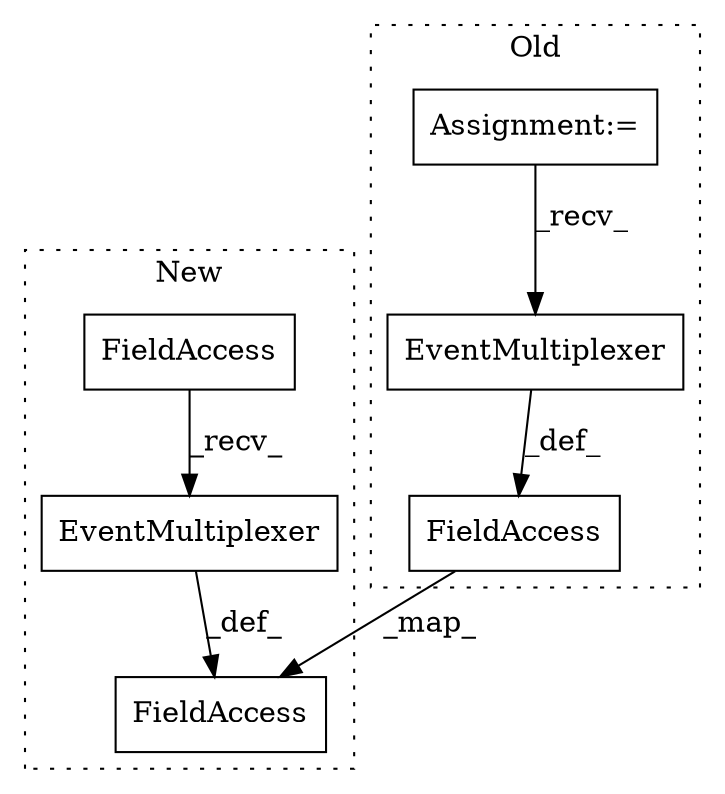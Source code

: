 digraph G {
subgraph cluster0 {
1 [label="EventMultiplexer" a="32" s="2849" l="18" shape="box"];
4 [label="Assignment:=" a="7" s="2398" l="17" shape="box"];
5 [label="FieldAccess" a="22" s="3010" l="11" shape="box"];
label = "Old";
style="dotted";
}
subgraph cluster1 {
2 [label="EventMultiplexer" a="32" s="2877" l="18" shape="box"];
3 [label="FieldAccess" a="22" s="2815" l="11" shape="box"];
6 [label="FieldAccess" a="22" s="3038" l="11" shape="box"];
label = "New";
style="dotted";
}
1 -> 5 [label="_def_"];
2 -> 6 [label="_def_"];
3 -> 2 [label="_recv_"];
4 -> 1 [label="_recv_"];
5 -> 6 [label="_map_"];
}